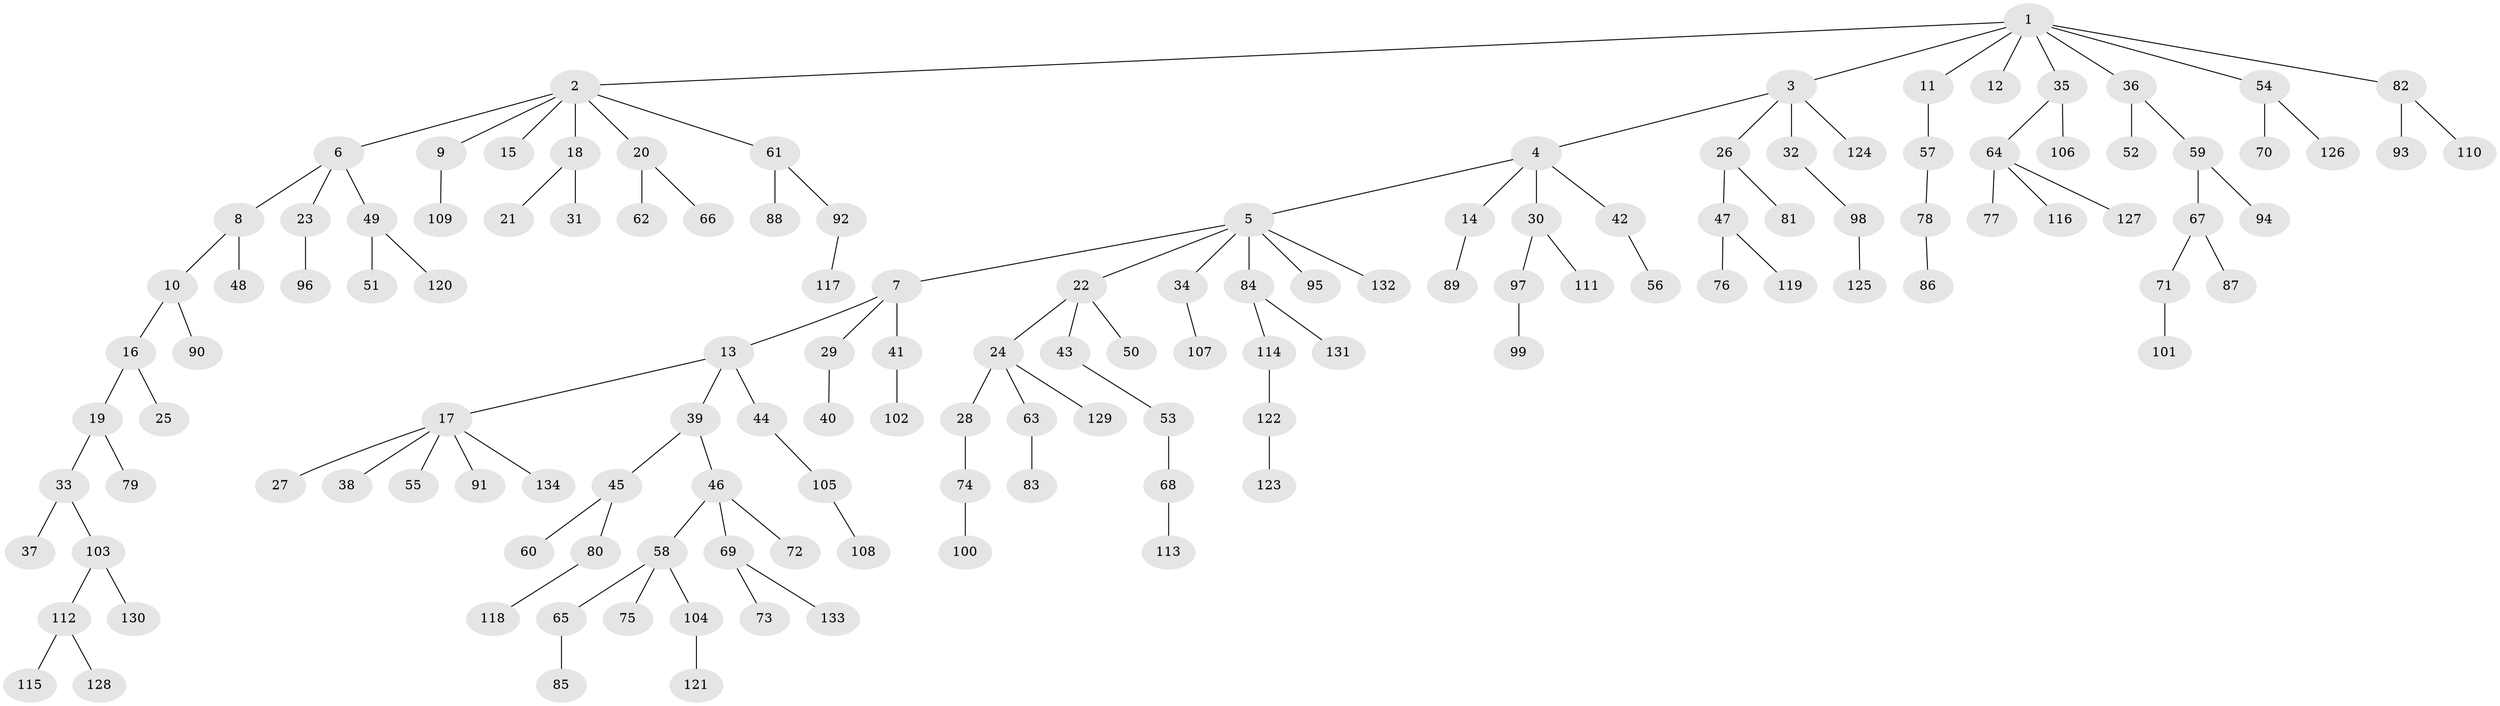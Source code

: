 // coarse degree distribution, {9: 0.010638297872340425, 7: 0.010638297872340425, 4: 0.0425531914893617, 6: 0.031914893617021274, 5: 0.031914893617021274, 1: 0.5425531914893617, 3: 0.0851063829787234, 2: 0.24468085106382978}
// Generated by graph-tools (version 1.1) at 2025/24/03/03/25 07:24:06]
// undirected, 134 vertices, 133 edges
graph export_dot {
graph [start="1"]
  node [color=gray90,style=filled];
  1;
  2;
  3;
  4;
  5;
  6;
  7;
  8;
  9;
  10;
  11;
  12;
  13;
  14;
  15;
  16;
  17;
  18;
  19;
  20;
  21;
  22;
  23;
  24;
  25;
  26;
  27;
  28;
  29;
  30;
  31;
  32;
  33;
  34;
  35;
  36;
  37;
  38;
  39;
  40;
  41;
  42;
  43;
  44;
  45;
  46;
  47;
  48;
  49;
  50;
  51;
  52;
  53;
  54;
  55;
  56;
  57;
  58;
  59;
  60;
  61;
  62;
  63;
  64;
  65;
  66;
  67;
  68;
  69;
  70;
  71;
  72;
  73;
  74;
  75;
  76;
  77;
  78;
  79;
  80;
  81;
  82;
  83;
  84;
  85;
  86;
  87;
  88;
  89;
  90;
  91;
  92;
  93;
  94;
  95;
  96;
  97;
  98;
  99;
  100;
  101;
  102;
  103;
  104;
  105;
  106;
  107;
  108;
  109;
  110;
  111;
  112;
  113;
  114;
  115;
  116;
  117;
  118;
  119;
  120;
  121;
  122;
  123;
  124;
  125;
  126;
  127;
  128;
  129;
  130;
  131;
  132;
  133;
  134;
  1 -- 2;
  1 -- 3;
  1 -- 11;
  1 -- 12;
  1 -- 35;
  1 -- 36;
  1 -- 54;
  1 -- 82;
  2 -- 6;
  2 -- 9;
  2 -- 15;
  2 -- 18;
  2 -- 20;
  2 -- 61;
  3 -- 4;
  3 -- 26;
  3 -- 32;
  3 -- 124;
  4 -- 5;
  4 -- 14;
  4 -- 30;
  4 -- 42;
  5 -- 7;
  5 -- 22;
  5 -- 34;
  5 -- 84;
  5 -- 95;
  5 -- 132;
  6 -- 8;
  6 -- 23;
  6 -- 49;
  7 -- 13;
  7 -- 29;
  7 -- 41;
  8 -- 10;
  8 -- 48;
  9 -- 109;
  10 -- 16;
  10 -- 90;
  11 -- 57;
  13 -- 17;
  13 -- 39;
  13 -- 44;
  14 -- 89;
  16 -- 19;
  16 -- 25;
  17 -- 27;
  17 -- 38;
  17 -- 55;
  17 -- 91;
  17 -- 134;
  18 -- 21;
  18 -- 31;
  19 -- 33;
  19 -- 79;
  20 -- 62;
  20 -- 66;
  22 -- 24;
  22 -- 43;
  22 -- 50;
  23 -- 96;
  24 -- 28;
  24 -- 63;
  24 -- 129;
  26 -- 47;
  26 -- 81;
  28 -- 74;
  29 -- 40;
  30 -- 97;
  30 -- 111;
  32 -- 98;
  33 -- 37;
  33 -- 103;
  34 -- 107;
  35 -- 64;
  35 -- 106;
  36 -- 52;
  36 -- 59;
  39 -- 45;
  39 -- 46;
  41 -- 102;
  42 -- 56;
  43 -- 53;
  44 -- 105;
  45 -- 60;
  45 -- 80;
  46 -- 58;
  46 -- 69;
  46 -- 72;
  47 -- 76;
  47 -- 119;
  49 -- 51;
  49 -- 120;
  53 -- 68;
  54 -- 70;
  54 -- 126;
  57 -- 78;
  58 -- 65;
  58 -- 75;
  58 -- 104;
  59 -- 67;
  59 -- 94;
  61 -- 88;
  61 -- 92;
  63 -- 83;
  64 -- 77;
  64 -- 116;
  64 -- 127;
  65 -- 85;
  67 -- 71;
  67 -- 87;
  68 -- 113;
  69 -- 73;
  69 -- 133;
  71 -- 101;
  74 -- 100;
  78 -- 86;
  80 -- 118;
  82 -- 93;
  82 -- 110;
  84 -- 114;
  84 -- 131;
  92 -- 117;
  97 -- 99;
  98 -- 125;
  103 -- 112;
  103 -- 130;
  104 -- 121;
  105 -- 108;
  112 -- 115;
  112 -- 128;
  114 -- 122;
  122 -- 123;
}
